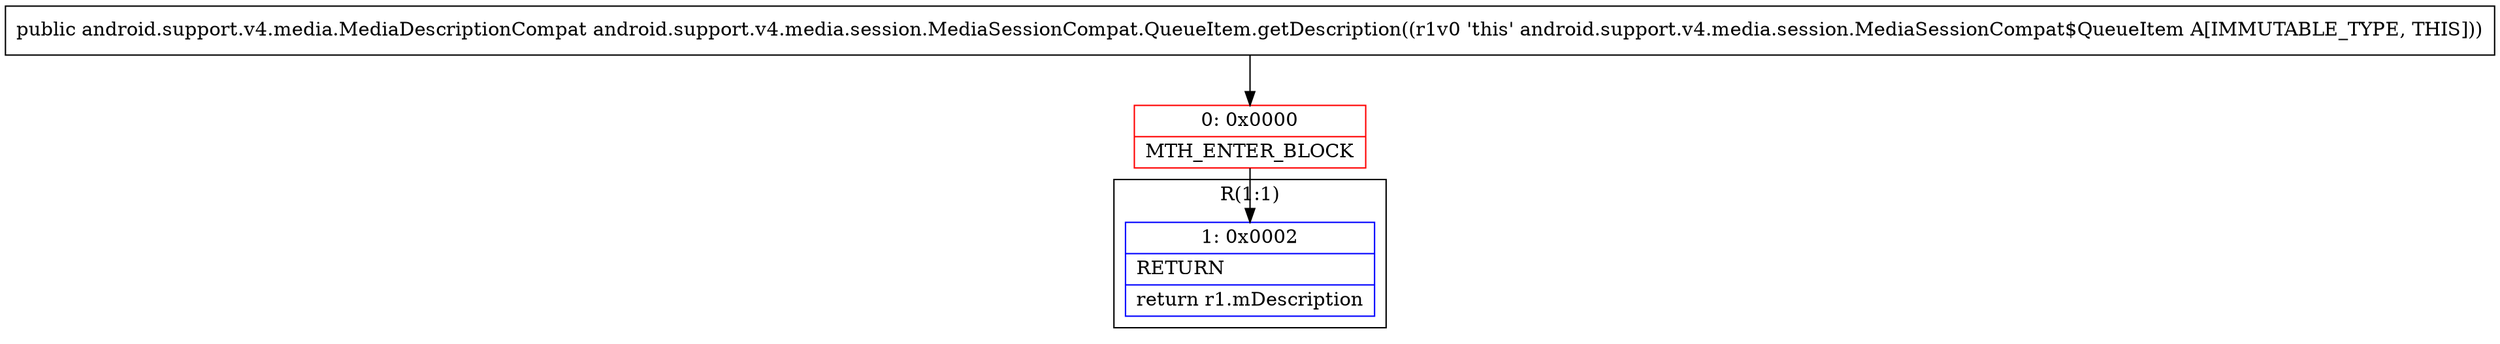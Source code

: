 digraph "CFG forandroid.support.v4.media.session.MediaSessionCompat.QueueItem.getDescription()Landroid\/support\/v4\/media\/MediaDescriptionCompat;" {
subgraph cluster_Region_1261258029 {
label = "R(1:1)";
node [shape=record,color=blue];
Node_1 [shape=record,label="{1\:\ 0x0002|RETURN\l|return r1.mDescription\l}"];
}
Node_0 [shape=record,color=red,label="{0\:\ 0x0000|MTH_ENTER_BLOCK\l}"];
MethodNode[shape=record,label="{public android.support.v4.media.MediaDescriptionCompat android.support.v4.media.session.MediaSessionCompat.QueueItem.getDescription((r1v0 'this' android.support.v4.media.session.MediaSessionCompat$QueueItem A[IMMUTABLE_TYPE, THIS])) }"];
MethodNode -> Node_0;
Node_0 -> Node_1;
}

